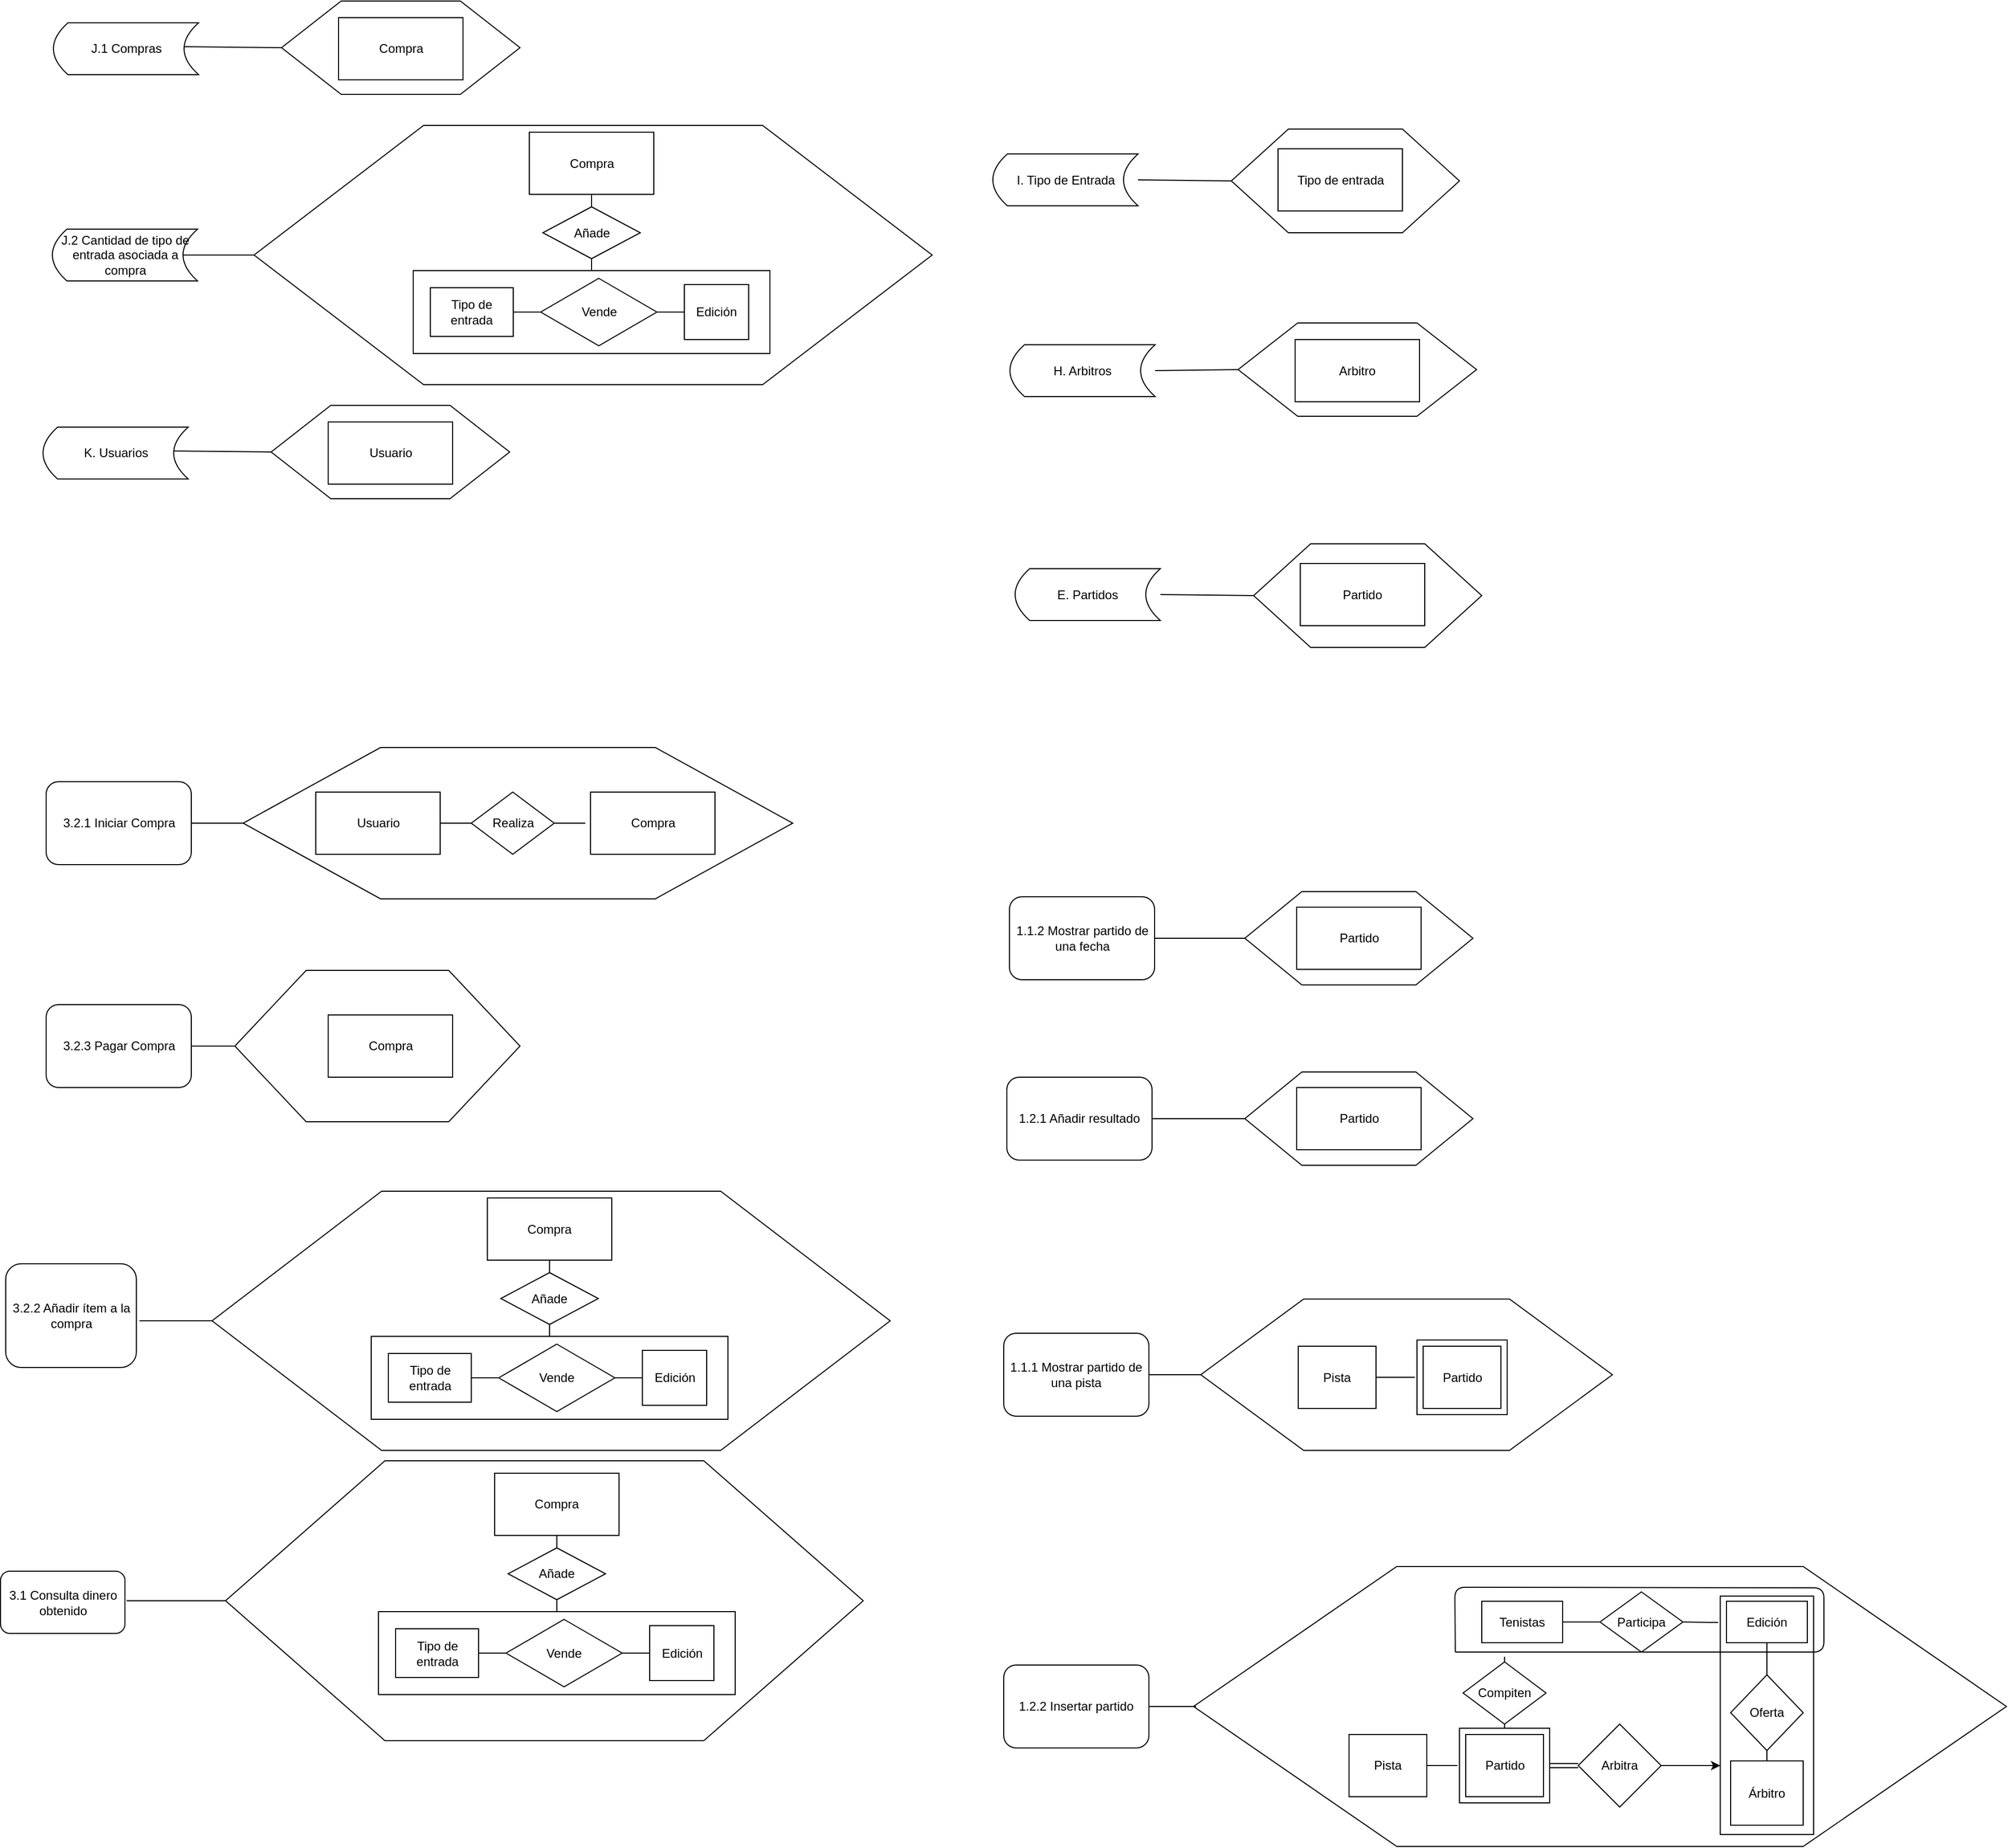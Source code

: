 <mxfile version="12.3.9" type="google" pages="1"><diagram id="Hhudr9WUsAPXmhNh-glK" name="Page-1"><mxGraphModel dx="2833" dy="3632" grid="1" gridSize="10" guides="1" tooltips="1" connect="1" arrows="1" fold="1" page="1" pageScale="1" pageWidth="827" pageHeight="1169" math="0" shadow="0"><root><mxCell id="0"/><mxCell id="1" parent="0"/><mxCell id="FioxceFurCo2Hy24Dz4X-1" value="" style="shape=hexagon;perimeter=hexagonPerimeter2;whiteSpace=wrap;html=1;" vertex="1" parent="1"><mxGeometry x="3073" y="1506" width="784" height="270" as="geometry"/></mxCell><mxCell id="6HAFs_cBKE0XUg367l7b-1" value="K. Usuarios" style="shape=dataStorage;whiteSpace=wrap;html=1;" parent="1" vertex="1"><mxGeometry x="1963.5" y="407" width="140" height="50" as="geometry"/></mxCell><mxCell id="6HAFs_cBKE0XUg367l7b-2" value="I. Tipo de Entrada" style="shape=dataStorage;whiteSpace=wrap;html=1;" parent="1" vertex="1"><mxGeometry x="2879.5" y="143.5" width="140" height="50" as="geometry"/></mxCell><mxCell id="6HAFs_cBKE0XUg367l7b-3" value="" style="shape=hexagon;perimeter=hexagonPerimeter2;whiteSpace=wrap;html=1;" parent="1" vertex="1"><mxGeometry x="2183.5" y="386" width="230" height="90" as="geometry"/></mxCell><mxCell id="6HAFs_cBKE0XUg367l7b-4" value="" style="endArrow=none;html=1;exitX=0.9;exitY=0.46;exitDx=0;exitDy=0;entryX=0;entryY=0.5;entryDx=0;entryDy=0;exitPerimeter=0;" parent="1" source="6HAFs_cBKE0XUg367l7b-1" target="6HAFs_cBKE0XUg367l7b-3" edge="1"><mxGeometry width="50" height="50" relative="1" as="geometry"><mxPoint x="2123.5" y="482" as="sourcePoint"/><mxPoint x="2173.5" y="432" as="targetPoint"/></mxGeometry></mxCell><mxCell id="6HAFs_cBKE0XUg367l7b-5" value="&lt;div&gt;Usuario&lt;/div&gt;" style="rounded=0;whiteSpace=wrap;html=1;" parent="1" vertex="1"><mxGeometry x="2238.5" y="402" width="120" height="60" as="geometry"/></mxCell><mxCell id="6HAFs_cBKE0XUg367l7b-6" value="" style="shape=hexagon;perimeter=hexagonPerimeter2;whiteSpace=wrap;html=1;" parent="1" vertex="1"><mxGeometry x="3109.5" y="119.5" width="220" height="100" as="geometry"/></mxCell><mxCell id="6HAFs_cBKE0XUg367l7b-7" value="" style="endArrow=none;html=1;exitX=1;exitY=0.5;exitDx=0;exitDy=0;entryX=0;entryY=0.5;entryDx=0;entryDy=0;" parent="1" source="6HAFs_cBKE0XUg367l7b-2" target="6HAFs_cBKE0XUg367l7b-6" edge="1"><mxGeometry width="50" height="50" relative="1" as="geometry"><mxPoint x="3019.5" y="168.5" as="sourcePoint"/><mxPoint x="3089.5" y="168.5" as="targetPoint"/></mxGeometry></mxCell><mxCell id="6HAFs_cBKE0XUg367l7b-8" value="Tipo de entrada" style="rounded=0;whiteSpace=wrap;html=1;" parent="1" vertex="1"><mxGeometry x="3154.5" y="138.5" width="120" height="60" as="geometry"/></mxCell><mxCell id="6HAFs_cBKE0XUg367l7b-9" value="3.2.1 Iniciar Compra" style="rounded=1;whiteSpace=wrap;html=1;" parent="1" vertex="1"><mxGeometry x="1966.5" y="749" width="140" height="80" as="geometry"/></mxCell><mxCell id="6HAFs_cBKE0XUg367l7b-10" value="" style="shape=hexagon;perimeter=hexagonPerimeter2;whiteSpace=wrap;html=1;" parent="1" vertex="1"><mxGeometry x="2156.5" y="716" width="530" height="146" as="geometry"/></mxCell><mxCell id="6HAFs_cBKE0XUg367l7b-11" value="" style="endArrow=none;html=1;exitX=1;exitY=0.5;exitDx=0;exitDy=0;entryX=0;entryY=0.5;entryDx=0;entryDy=0;" parent="1" source="6HAFs_cBKE0XUg367l7b-9" target="6HAFs_cBKE0XUg367l7b-10" edge="1"><mxGeometry width="50" height="50" relative="1" as="geometry"><mxPoint x="2146.5" y="759" as="sourcePoint"/><mxPoint x="2196.5" y="709" as="targetPoint"/></mxGeometry></mxCell><mxCell id="6HAFs_cBKE0XUg367l7b-12" value="Usuario" style="rounded=0;whiteSpace=wrap;html=1;" parent="1" vertex="1"><mxGeometry x="2226.5" y="759" width="120" height="60" as="geometry"/></mxCell><mxCell id="6HAFs_cBKE0XUg367l7b-13" value="Realiza" style="rhombus;whiteSpace=wrap;html=1;" parent="1" vertex="1"><mxGeometry x="2376.5" y="759" width="80" height="60" as="geometry"/></mxCell><mxCell id="6HAFs_cBKE0XUg367l7b-14" value="" style="endArrow=none;html=1;exitX=1;exitY=0.5;exitDx=0;exitDy=0;entryX=0;entryY=0.5;entryDx=0;entryDy=0;" parent="1" source="6HAFs_cBKE0XUg367l7b-12" target="6HAFs_cBKE0XUg367l7b-13" edge="1"><mxGeometry width="50" height="50" relative="1" as="geometry"><mxPoint x="2366.5" y="809" as="sourcePoint"/><mxPoint x="2416.5" y="759" as="targetPoint"/></mxGeometry></mxCell><mxCell id="6HAFs_cBKE0XUg367l7b-15" value="" style="endArrow=none;html=1;exitX=1;exitY=0.5;exitDx=0;exitDy=0;entryX=0;entryY=0.5;entryDx=0;entryDy=0;" parent="1" source="6HAFs_cBKE0XUg367l7b-13" edge="1"><mxGeometry width="50" height="50" relative="1" as="geometry"><mxPoint x="2356.5" y="799" as="sourcePoint"/><mxPoint x="2486.5" y="789.0" as="targetPoint"/></mxGeometry></mxCell><mxCell id="6HAFs_cBKE0XUg367l7b-16" value="3.2.3 Pagar Compra" style="rounded=1;whiteSpace=wrap;html=1;" parent="1" vertex="1"><mxGeometry x="1966.5" y="964" width="140" height="80" as="geometry"/></mxCell><mxCell id="6HAFs_cBKE0XUg367l7b-17" value="" style="endArrow=none;html=1;exitX=1;exitY=0.5;exitDx=0;exitDy=0;entryX=0;entryY=0.5;entryDx=0;entryDy=0;" parent="1" source="6HAFs_cBKE0XUg367l7b-16" edge="1"><mxGeometry width="50" height="50" relative="1" as="geometry"><mxPoint x="2146.5" y="922" as="sourcePoint"/><mxPoint x="2151.5" y="1004.0" as="targetPoint"/></mxGeometry></mxCell><mxCell id="6HAFs_cBKE0XUg367l7b-18" value="3.2.2 Añadir ítem a la compra" style="rounded=1;whiteSpace=wrap;html=1;" parent="1" vertex="1"><mxGeometry x="1927.5" y="1214" width="126" height="100" as="geometry"/></mxCell><mxCell id="6HAFs_cBKE0XUg367l7b-19" value="3.1 Consulta dinero obtenido" style="rounded=1;whiteSpace=wrap;html=1;" parent="1" vertex="1"><mxGeometry x="1922.5" y="1510.5" width="120" height="60" as="geometry"/></mxCell><mxCell id="6HAFs_cBKE0XUg367l7b-20" value="" style="shape=hexagon;perimeter=hexagonPerimeter2;whiteSpace=wrap;html=1;" parent="1" vertex="1"><mxGeometry x="2126.5" y="1144" width="654" height="250" as="geometry"/></mxCell><mxCell id="6HAFs_cBKE0XUg367l7b-21" value="" style="endArrow=none;html=1;entryX=0;entryY=0.5;entryDx=0;entryDy=0;" parent="1" target="6HAFs_cBKE0XUg367l7b-20" edge="1"><mxGeometry width="50" height="50" relative="1" as="geometry"><mxPoint x="2056.5" y="1269.0" as="sourcePoint"/><mxPoint x="2148.5" y="1234" as="targetPoint"/></mxGeometry></mxCell><mxCell id="6HAFs_cBKE0XUg367l7b-22" value="" style="shape=hexagon;perimeter=hexagonPerimeter2;whiteSpace=wrap;html=1;" parent="1" vertex="1"><mxGeometry x="2139.5" y="1404" width="615" height="270" as="geometry"/></mxCell><mxCell id="6HAFs_cBKE0XUg367l7b-23" value="" style="endArrow=none;html=1;entryX=0;entryY=0.5;entryDx=0;entryDy=0;" parent="1" target="6HAFs_cBKE0XUg367l7b-22" edge="1"><mxGeometry width="50" height="50" relative="1" as="geometry"><mxPoint x="2044" y="1539" as="sourcePoint"/><mxPoint x="2148.5" y="1464" as="targetPoint"/></mxGeometry></mxCell><mxCell id="6HAFs_cBKE0XUg367l7b-24" value="Compra" style="rounded=0;whiteSpace=wrap;html=1;" parent="1" vertex="1"><mxGeometry x="2392" y="1150.5" width="120" height="60" as="geometry"/></mxCell><mxCell id="6HAFs_cBKE0XUg367l7b-25" value="Añade" style="rhombus;whiteSpace=wrap;html=1;" parent="1" vertex="1"><mxGeometry x="2405" y="1222.5" width="94" height="50" as="geometry"/></mxCell><mxCell id="6HAFs_cBKE0XUg367l7b-26" value="" style="endArrow=none;html=1;entryX=0.5;entryY=0;entryDx=0;entryDy=0;exitX=0.5;exitY=1;exitDx=0;exitDy=0;" parent="1" source="6HAFs_cBKE0XUg367l7b-24" target="6HAFs_cBKE0XUg367l7b-25" edge="1"><mxGeometry width="50" height="50" relative="1" as="geometry"><mxPoint x="2214" y="1264" as="sourcePoint"/><mxPoint x="2264" y="1214" as="targetPoint"/></mxGeometry></mxCell><mxCell id="6HAFs_cBKE0XUg367l7b-27" value="" style="rounded=0;whiteSpace=wrap;html=1;" parent="1" vertex="1"><mxGeometry x="2280" y="1284" width="344" height="80" as="geometry"/></mxCell><mxCell id="6HAFs_cBKE0XUg367l7b-28" value="Tipo de entrada" style="rounded=0;whiteSpace=wrap;html=1;" parent="1" vertex="1"><mxGeometry x="2296.5" y="1300.5" width="80" height="47" as="geometry"/></mxCell><mxCell id="6HAFs_cBKE0XUg367l7b-29" value="Edición" style="rounded=0;whiteSpace=wrap;html=1;" parent="1" vertex="1"><mxGeometry x="2541.5" y="1297.5" width="62" height="53" as="geometry"/></mxCell><mxCell id="6HAFs_cBKE0XUg367l7b-30" value="Vende" style="rhombus;whiteSpace=wrap;html=1;" parent="1" vertex="1"><mxGeometry x="2403" y="1291.5" width="112" height="65" as="geometry"/></mxCell><mxCell id="6HAFs_cBKE0XUg367l7b-31" value="" style="endArrow=none;html=1;exitX=1;exitY=0.5;exitDx=0;exitDy=0;entryX=0;entryY=0.5;entryDx=0;entryDy=0;" parent="1" source="6HAFs_cBKE0XUg367l7b-28" target="6HAFs_cBKE0XUg367l7b-30" edge="1"><mxGeometry width="50" height="50" relative="1" as="geometry"><mxPoint x="2329.5" y="1354.5" as="sourcePoint"/><mxPoint x="2379.5" y="1304.5" as="targetPoint"/></mxGeometry></mxCell><mxCell id="6HAFs_cBKE0XUg367l7b-32" value="" style="endArrow=none;html=1;exitX=0;exitY=0.5;exitDx=0;exitDy=0;entryX=1;entryY=0.5;entryDx=0;entryDy=0;" parent="1" source="6HAFs_cBKE0XUg367l7b-29" target="6HAFs_cBKE0XUg367l7b-30" edge="1"><mxGeometry width="50" height="50" relative="1" as="geometry"><mxPoint x="2409.5" y="1284.5" as="sourcePoint"/><mxPoint x="2459.5" y="1234.5" as="targetPoint"/></mxGeometry></mxCell><mxCell id="6HAFs_cBKE0XUg367l7b-33" value="" style="endArrow=none;html=1;entryX=0.5;entryY=1;entryDx=0;entryDy=0;" parent="1" source="6HAFs_cBKE0XUg367l7b-27" target="6HAFs_cBKE0XUg367l7b-25" edge="1"><mxGeometry width="50" height="50" relative="1" as="geometry"><mxPoint x="2054" y="1654" as="sourcePoint"/><mxPoint x="2104" y="1604" as="targetPoint"/></mxGeometry></mxCell><mxCell id="6HAFs_cBKE0XUg367l7b-34" value="Compra" style="rounded=0;whiteSpace=wrap;html=1;" parent="1" vertex="1"><mxGeometry x="2491.5" y="759" width="120" height="60" as="geometry"/></mxCell><mxCell id="6HAFs_cBKE0XUg367l7b-35" value="" style="shape=hexagon;perimeter=hexagonPerimeter2;whiteSpace=wrap;html=1;" parent="1" vertex="1"><mxGeometry x="2148.5" y="931" width="275" height="146" as="geometry"/></mxCell><mxCell id="6HAFs_cBKE0XUg367l7b-36" value="Compra" style="rounded=0;whiteSpace=wrap;html=1;" parent="1" vertex="1"><mxGeometry x="2238.5" y="974" width="120" height="60" as="geometry"/></mxCell><mxCell id="6HAFs_cBKE0XUg367l7b-37" value="J.1 Compras" style="shape=dataStorage;whiteSpace=wrap;html=1;" parent="1" vertex="1"><mxGeometry x="1973.5" y="17" width="140" height="50" as="geometry"/></mxCell><mxCell id="6HAFs_cBKE0XUg367l7b-38" value="" style="shape=hexagon;perimeter=hexagonPerimeter2;whiteSpace=wrap;html=1;" parent="1" vertex="1"><mxGeometry x="2193.5" y="-4" width="230" height="90" as="geometry"/></mxCell><mxCell id="6HAFs_cBKE0XUg367l7b-39" value="" style="endArrow=none;html=1;exitX=0.9;exitY=0.46;exitDx=0;exitDy=0;entryX=0;entryY=0.5;entryDx=0;entryDy=0;exitPerimeter=0;" parent="1" source="6HAFs_cBKE0XUg367l7b-37" target="6HAFs_cBKE0XUg367l7b-38" edge="1"><mxGeometry width="50" height="50" relative="1" as="geometry"><mxPoint x="2133.5" y="92" as="sourcePoint"/><mxPoint x="2183.5" y="42" as="targetPoint"/></mxGeometry></mxCell><mxCell id="6HAFs_cBKE0XUg367l7b-40" value="Compra" style="rounded=0;whiteSpace=wrap;html=1;" parent="1" vertex="1"><mxGeometry x="2248.5" y="12" width="120" height="60" as="geometry"/></mxCell><mxCell id="6HAFs_cBKE0XUg367l7b-41" value="Compra" style="rounded=0;whiteSpace=wrap;html=1;" parent="1" vertex="1"><mxGeometry x="2399" y="1416" width="120" height="60" as="geometry"/></mxCell><mxCell id="6HAFs_cBKE0XUg367l7b-42" value="Añade" style="rhombus;whiteSpace=wrap;html=1;" parent="1" vertex="1"><mxGeometry x="2412" y="1488" width="94" height="50" as="geometry"/></mxCell><mxCell id="6HAFs_cBKE0XUg367l7b-43" value="" style="endArrow=none;html=1;entryX=0.5;entryY=0;entryDx=0;entryDy=0;exitX=0.5;exitY=1;exitDx=0;exitDy=0;" parent="1" source="6HAFs_cBKE0XUg367l7b-41" target="6HAFs_cBKE0XUg367l7b-42" edge="1"><mxGeometry width="50" height="50" relative="1" as="geometry"><mxPoint x="2221" y="1529.5" as="sourcePoint"/><mxPoint x="2271" y="1479.5" as="targetPoint"/></mxGeometry></mxCell><mxCell id="6HAFs_cBKE0XUg367l7b-44" value="" style="rounded=0;whiteSpace=wrap;html=1;" parent="1" vertex="1"><mxGeometry x="2287" y="1549.5" width="344" height="80" as="geometry"/></mxCell><mxCell id="6HAFs_cBKE0XUg367l7b-45" value="Tipo de entrada" style="rounded=0;whiteSpace=wrap;html=1;" parent="1" vertex="1"><mxGeometry x="2303.5" y="1566" width="80" height="47" as="geometry"/></mxCell><mxCell id="6HAFs_cBKE0XUg367l7b-46" value="Edición" style="rounded=0;whiteSpace=wrap;html=1;" parent="1" vertex="1"><mxGeometry x="2548.5" y="1563" width="62" height="53" as="geometry"/></mxCell><mxCell id="6HAFs_cBKE0XUg367l7b-47" value="Vende" style="rhombus;whiteSpace=wrap;html=1;" parent="1" vertex="1"><mxGeometry x="2410" y="1557" width="112" height="65" as="geometry"/></mxCell><mxCell id="6HAFs_cBKE0XUg367l7b-48" value="" style="endArrow=none;html=1;exitX=1;exitY=0.5;exitDx=0;exitDy=0;entryX=0;entryY=0.5;entryDx=0;entryDy=0;" parent="1" source="6HAFs_cBKE0XUg367l7b-45" target="6HAFs_cBKE0XUg367l7b-47" edge="1"><mxGeometry width="50" height="50" relative="1" as="geometry"><mxPoint x="2336.5" y="1620" as="sourcePoint"/><mxPoint x="2386.5" y="1570" as="targetPoint"/></mxGeometry></mxCell><mxCell id="6HAFs_cBKE0XUg367l7b-49" value="" style="endArrow=none;html=1;exitX=0;exitY=0.5;exitDx=0;exitDy=0;entryX=1;entryY=0.5;entryDx=0;entryDy=0;" parent="1" source="6HAFs_cBKE0XUg367l7b-46" target="6HAFs_cBKE0XUg367l7b-47" edge="1"><mxGeometry width="50" height="50" relative="1" as="geometry"><mxPoint x="2416.5" y="1550" as="sourcePoint"/><mxPoint x="2466.5" y="1500" as="targetPoint"/></mxGeometry></mxCell><mxCell id="6HAFs_cBKE0XUg367l7b-50" value="" style="endArrow=none;html=1;entryX=0.5;entryY=1;entryDx=0;entryDy=0;" parent="1" source="6HAFs_cBKE0XUg367l7b-44" target="6HAFs_cBKE0XUg367l7b-42" edge="1"><mxGeometry width="50" height="50" relative="1" as="geometry"><mxPoint x="2061" y="1919.5" as="sourcePoint"/><mxPoint x="2111" y="1869.5" as="targetPoint"/></mxGeometry></mxCell><mxCell id="6HAFs_cBKE0XUg367l7b-51" value="J.2 Cantidad de tipo de entrada asociada a compra" style="shape=dataStorage;whiteSpace=wrap;html=1;" parent="1" vertex="1"><mxGeometry x="1972.5" y="216" width="140" height="50" as="geometry"/></mxCell><mxCell id="6HAFs_cBKE0XUg367l7b-52" value="" style="shape=hexagon;perimeter=hexagonPerimeter2;whiteSpace=wrap;html=1;" parent="1" vertex="1"><mxGeometry x="2167" y="116" width="654" height="250" as="geometry"/></mxCell><mxCell id="6HAFs_cBKE0XUg367l7b-53" value="" style="endArrow=none;html=1;entryX=0;entryY=0.5;entryDx=0;entryDy=0;exitX=0.9;exitY=0.5;exitDx=0;exitDy=0;exitPerimeter=0;" parent="1" source="6HAFs_cBKE0XUg367l7b-51" target="6HAFs_cBKE0XUg367l7b-52" edge="1"><mxGeometry width="50" height="50" relative="1" as="geometry"><mxPoint x="2097" y="241" as="sourcePoint"/><mxPoint x="2189" y="206" as="targetPoint"/></mxGeometry></mxCell><mxCell id="6HAFs_cBKE0XUg367l7b-54" value="Compra" style="rounded=0;whiteSpace=wrap;html=1;" parent="1" vertex="1"><mxGeometry x="2432.5" y="122.5" width="120" height="60" as="geometry"/></mxCell><mxCell id="6HAFs_cBKE0XUg367l7b-55" value="Añade" style="rhombus;whiteSpace=wrap;html=1;" parent="1" vertex="1"><mxGeometry x="2445.5" y="194.5" width="94" height="50" as="geometry"/></mxCell><mxCell id="6HAFs_cBKE0XUg367l7b-56" value="" style="endArrow=none;html=1;entryX=0.5;entryY=0;entryDx=0;entryDy=0;exitX=0.5;exitY=1;exitDx=0;exitDy=0;" parent="1" source="6HAFs_cBKE0XUg367l7b-54" target="6HAFs_cBKE0XUg367l7b-55" edge="1"><mxGeometry width="50" height="50" relative="1" as="geometry"><mxPoint x="2254.5" y="236" as="sourcePoint"/><mxPoint x="2304.5" y="186" as="targetPoint"/></mxGeometry></mxCell><mxCell id="6HAFs_cBKE0XUg367l7b-57" value="" style="rounded=0;whiteSpace=wrap;html=1;" parent="1" vertex="1"><mxGeometry x="2320.5" y="256" width="344" height="80" as="geometry"/></mxCell><mxCell id="6HAFs_cBKE0XUg367l7b-58" value="Tipo de entrada" style="rounded=0;whiteSpace=wrap;html=1;" parent="1" vertex="1"><mxGeometry x="2337" y="272.5" width="80" height="47" as="geometry"/></mxCell><mxCell id="6HAFs_cBKE0XUg367l7b-59" value="Edición" style="rounded=0;whiteSpace=wrap;html=1;" parent="1" vertex="1"><mxGeometry x="2582" y="269.5" width="62" height="53" as="geometry"/></mxCell><mxCell id="6HAFs_cBKE0XUg367l7b-60" value="Vende" style="rhombus;whiteSpace=wrap;html=1;" parent="1" vertex="1"><mxGeometry x="2443.5" y="263.5" width="112" height="65" as="geometry"/></mxCell><mxCell id="6HAFs_cBKE0XUg367l7b-61" value="" style="endArrow=none;html=1;exitX=1;exitY=0.5;exitDx=0;exitDy=0;entryX=0;entryY=0.5;entryDx=0;entryDy=0;" parent="1" source="6HAFs_cBKE0XUg367l7b-58" target="6HAFs_cBKE0XUg367l7b-60" edge="1"><mxGeometry width="50" height="50" relative="1" as="geometry"><mxPoint x="2370" y="326.5" as="sourcePoint"/><mxPoint x="2420" y="276.5" as="targetPoint"/></mxGeometry></mxCell><mxCell id="6HAFs_cBKE0XUg367l7b-62" value="" style="endArrow=none;html=1;exitX=0;exitY=0.5;exitDx=0;exitDy=0;entryX=1;entryY=0.5;entryDx=0;entryDy=0;" parent="1" source="6HAFs_cBKE0XUg367l7b-59" target="6HAFs_cBKE0XUg367l7b-60" edge="1"><mxGeometry width="50" height="50" relative="1" as="geometry"><mxPoint x="2450" y="256.5" as="sourcePoint"/><mxPoint x="2500" y="206.5" as="targetPoint"/></mxGeometry></mxCell><mxCell id="6HAFs_cBKE0XUg367l7b-63" value="" style="endArrow=none;html=1;entryX=0.5;entryY=1;entryDx=0;entryDy=0;" parent="1" source="6HAFs_cBKE0XUg367l7b-57" target="6HAFs_cBKE0XUg367l7b-55" edge="1"><mxGeometry width="50" height="50" relative="1" as="geometry"><mxPoint x="2094.5" y="626" as="sourcePoint"/><mxPoint x="2144.5" y="576" as="targetPoint"/></mxGeometry></mxCell><mxCell id="6HAFs_cBKE0XUg367l7b-64" value="E. Partidos" style="shape=dataStorage;whiteSpace=wrap;html=1;" parent="1" vertex="1"><mxGeometry x="2901" y="543.5" width="140" height="50" as="geometry"/></mxCell><mxCell id="6HAFs_cBKE0XUg367l7b-65" value="" style="shape=hexagon;perimeter=hexagonPerimeter2;whiteSpace=wrap;html=1;" parent="1" vertex="1"><mxGeometry x="3131" y="519.5" width="220" height="100" as="geometry"/></mxCell><mxCell id="6HAFs_cBKE0XUg367l7b-66" value="" style="endArrow=none;html=1;exitX=1;exitY=0.5;exitDx=0;exitDy=0;entryX=0;entryY=0.5;entryDx=0;entryDy=0;" parent="1" source="6HAFs_cBKE0XUg367l7b-64" target="6HAFs_cBKE0XUg367l7b-65" edge="1"><mxGeometry width="50" height="50" relative="1" as="geometry"><mxPoint x="3041" y="568.5" as="sourcePoint"/><mxPoint x="3111" y="568.5" as="targetPoint"/></mxGeometry></mxCell><mxCell id="6HAFs_cBKE0XUg367l7b-67" value="Partido" style="rounded=0;whiteSpace=wrap;html=1;" parent="1" vertex="1"><mxGeometry x="3176" y="538.5" width="120" height="60" as="geometry"/></mxCell><mxCell id="6HAFs_cBKE0XUg367l7b-68" value="1.1.1 Mostrar partido de una pista" style="rounded=1;whiteSpace=wrap;html=1;" parent="1" vertex="1"><mxGeometry x="2890" y="1281" width="140" height="80" as="geometry"/></mxCell><mxCell id="6HAFs_cBKE0XUg367l7b-69" value="" style="shape=hexagon;perimeter=hexagonPerimeter2;whiteSpace=wrap;html=1;" parent="1" vertex="1"><mxGeometry x="3080" y="1248" width="397" height="146" as="geometry"/></mxCell><mxCell id="6HAFs_cBKE0XUg367l7b-70" value="" style="endArrow=none;html=1;exitX=1;exitY=0.5;exitDx=0;exitDy=0;entryX=0;entryY=0.5;entryDx=0;entryDy=0;" parent="1" source="6HAFs_cBKE0XUg367l7b-68" target="6HAFs_cBKE0XUg367l7b-69" edge="1"><mxGeometry width="50" height="50" relative="1" as="geometry"><mxPoint x="3070" y="1291" as="sourcePoint"/><mxPoint x="3120" y="1241" as="targetPoint"/></mxGeometry></mxCell><mxCell id="6HAFs_cBKE0XUg367l7b-71" value="1.2.2 Insertar partido" style="rounded=1;whiteSpace=wrap;html=1;" parent="1" vertex="1"><mxGeometry x="2890" y="1601" width="140" height="80" as="geometry"/></mxCell><mxCell id="6HAFs_cBKE0XUg367l7b-72" value="" style="shape=hexagon;perimeter=hexagonPerimeter2;whiteSpace=wrap;html=1;" parent="1" vertex="1"><mxGeometry x="3122.5" y="855" width="220" height="90" as="geometry"/></mxCell><mxCell id="6HAFs_cBKE0XUg367l7b-73" value="" style="endArrow=none;html=1;exitX=1;exitY=0.5;exitDx=0;exitDy=0;entryX=0;entryY=0.5;entryDx=0;entryDy=0;" parent="1" source="6HAFs_cBKE0XUg367l7b-75" target="6HAFs_cBKE0XUg367l7b-72" edge="1"><mxGeometry width="50" height="50" relative="1" as="geometry"><mxPoint x="3032.5" y="900" as="sourcePoint"/><mxPoint x="3102.5" y="907" as="targetPoint"/></mxGeometry></mxCell><mxCell id="6HAFs_cBKE0XUg367l7b-74" value="Partido" style="rounded=0;whiteSpace=wrap;html=1;" parent="1" vertex="1"><mxGeometry x="3172.5" y="870" width="120" height="60" as="geometry"/></mxCell><mxCell id="6HAFs_cBKE0XUg367l7b-75" value="1.1.2 Mostrar partido de una fecha" style="rounded=1;whiteSpace=wrap;html=1;" parent="1" vertex="1"><mxGeometry x="2895.5" y="860" width="140" height="80" as="geometry"/></mxCell><mxCell id="6HAFs_cBKE0XUg367l7b-76" value="1.2.1 Añadir resultado" style="rounded=1;whiteSpace=wrap;html=1;" parent="1" vertex="1"><mxGeometry x="2893" y="1034" width="140" height="80" as="geometry"/></mxCell><mxCell id="6HAFs_cBKE0XUg367l7b-77" value="" style="endArrow=none;html=1;exitX=1;exitY=0.5;exitDx=0;exitDy=0;entryX=0;entryY=0.5;entryDx=0;entryDy=0;" parent="1" source="6HAFs_cBKE0XUg367l7b-76" target="6HAFs_cBKE0XUg367l7b-78" edge="1"><mxGeometry width="50" height="50" relative="1" as="geometry"><mxPoint x="3060" y="1092" as="sourcePoint"/><mxPoint x="3110" y="1042" as="targetPoint"/></mxGeometry></mxCell><mxCell id="6HAFs_cBKE0XUg367l7b-78" value="" style="shape=hexagon;perimeter=hexagonPerimeter2;whiteSpace=wrap;html=1;" parent="1" vertex="1"><mxGeometry x="3122.5" y="1029" width="220" height="90" as="geometry"/></mxCell><mxCell id="6HAFs_cBKE0XUg367l7b-79" value="Partido" style="rounded=0;whiteSpace=wrap;html=1;" parent="1" vertex="1"><mxGeometry x="3172.5" y="1044" width="120" height="60" as="geometry"/></mxCell><mxCell id="6HAFs_cBKE0XUg367l7b-80" value="" style="rounded=0;whiteSpace=wrap;html=1;" parent="1" vertex="1"><mxGeometry x="3288.5" y="1287.5" width="87" height="72" as="geometry"/></mxCell><mxCell id="6HAFs_cBKE0XUg367l7b-81" value="Partido" style="rounded=0;whiteSpace=wrap;html=1;" parent="1" vertex="1"><mxGeometry x="3294.5" y="1293.5" width="75" height="60" as="geometry"/></mxCell><mxCell id="6HAFs_cBKE0XUg367l7b-82" value="Pista" style="rounded=0;whiteSpace=wrap;html=1;" parent="1" vertex="1"><mxGeometry x="3174" y="1293.5" width="75" height="60" as="geometry"/></mxCell><mxCell id="6HAFs_cBKE0XUg367l7b-83" value="" style="endArrow=none;html=1;entryX=1;entryY=0.5;entryDx=0;entryDy=0;" parent="1" target="6HAFs_cBKE0XUg367l7b-82" edge="1"><mxGeometry width="50" height="50" relative="1" as="geometry"><mxPoint x="3286.5" y="1323.5" as="sourcePoint"/><mxPoint x="3294.5" y="1323.5" as="targetPoint"/></mxGeometry></mxCell><mxCell id="6HAFs_cBKE0XUg367l7b-84" value="" style="rounded=0;whiteSpace=wrap;html=1;" parent="1" vertex="1"><mxGeometry x="3581" y="1534.5" width="90" height="230" as="geometry"/></mxCell><mxCell id="6HAFs_cBKE0XUg367l7b-85" value="" style="rounded=0;whiteSpace=wrap;html=1;" parent="1" vertex="1"><mxGeometry x="3329.5" y="1662" width="87" height="72" as="geometry"/></mxCell><mxCell id="6HAFs_cBKE0XUg367l7b-86" value="" style="endArrow=none;html=1;exitX=1;exitY=0.5;exitDx=0;exitDy=0;entryX=0;entryY=0.5;entryDx=0;entryDy=0;" parent="1" source="6HAFs_cBKE0XUg367l7b-71" edge="1"><mxGeometry width="50" height="50" relative="1" as="geometry"><mxPoint x="3018" y="1631" as="sourcePoint"/><mxPoint x="3075.5" y="1641" as="targetPoint"/></mxGeometry></mxCell><mxCell id="6HAFs_cBKE0XUg367l7b-87" value="Partido" style="rounded=0;whiteSpace=wrap;html=1;" parent="1" vertex="1"><mxGeometry x="3335.5" y="1668" width="75" height="60" as="geometry"/></mxCell><mxCell id="6HAFs_cBKE0XUg367l7b-88" value="Pista" style="rounded=0;whiteSpace=wrap;html=1;" parent="1" vertex="1"><mxGeometry x="3223" y="1668" width="75" height="60" as="geometry"/></mxCell><mxCell id="6HAFs_cBKE0XUg367l7b-89" value="" style="endArrow=none;html=1;entryX=1;entryY=0.5;entryDx=0;entryDy=0;" parent="1" target="6HAFs_cBKE0XUg367l7b-88" edge="1"><mxGeometry width="50" height="50" relative="1" as="geometry"><mxPoint x="3327.5" y="1698" as="sourcePoint"/><mxPoint x="3335.5" y="1698" as="targetPoint"/></mxGeometry></mxCell><mxCell id="6HAFs_cBKE0XUg367l7b-90" value="Compiten" style="rhombus;whiteSpace=wrap;html=1;" parent="1" vertex="1"><mxGeometry x="3333" y="1598" width="80" height="60" as="geometry"/></mxCell><mxCell id="6HAFs_cBKE0XUg367l7b-91" value="Tenistas" style="rounded=0;whiteSpace=wrap;html=1;" parent="1" vertex="1"><mxGeometry x="3351" y="1539.5" width="78" height="40" as="geometry"/></mxCell><mxCell id="6HAFs_cBKE0XUg367l7b-92" value="" style="endArrow=none;html=1;exitX=0.5;exitY=1;exitDx=0;exitDy=0;entryX=0.5;entryY=0;entryDx=0;entryDy=0;" parent="1" source="6HAFs_cBKE0XUg367l7b-90" target="6HAFs_cBKE0XUg367l7b-85" edge="1"><mxGeometry width="50" height="50" relative="1" as="geometry"><mxPoint x="3340.5" y="1613" as="sourcePoint"/><mxPoint x="3373" y="1653" as="targetPoint"/></mxGeometry></mxCell><mxCell id="6HAFs_cBKE0XUg367l7b-93" value="Árbitro" style="rounded=0;whiteSpace=wrap;html=1;" parent="1" vertex="1"><mxGeometry x="3591" y="1693.5" width="70" height="62" as="geometry"/></mxCell><mxCell id="6HAFs_cBKE0XUg367l7b-94" value="Arbitra" style="rhombus;whiteSpace=wrap;html=1;" parent="1" vertex="1"><mxGeometry x="3444" y="1658" width="80" height="80" as="geometry"/></mxCell><mxCell id="6HAFs_cBKE0XUg367l7b-95" value="" style="shape=link;html=1;exitX=1;exitY=0.5;exitDx=0;exitDy=0;entryX=0;entryY=0.5;entryDx=0;entryDy=0;" parent="1" source="6HAFs_cBKE0XUg367l7b-85" target="6HAFs_cBKE0XUg367l7b-94" edge="1"><mxGeometry width="50" height="50" relative="1" as="geometry"><mxPoint x="3507.5" y="1890" as="sourcePoint"/><mxPoint x="3557.5" y="1840" as="targetPoint"/></mxGeometry></mxCell><mxCell id="6HAFs_cBKE0XUg367l7b-96" value="Oferta" style="rhombus;whiteSpace=wrap;html=1;" parent="1" vertex="1"><mxGeometry x="3591" y="1610.5" width="70" height="73" as="geometry"/></mxCell><mxCell id="6HAFs_cBKE0XUg367l7b-97" value="Edición" style="rounded=0;whiteSpace=wrap;html=1;" parent="1" vertex="1"><mxGeometry x="3587" y="1539.5" width="78" height="40" as="geometry"/></mxCell><mxCell id="6HAFs_cBKE0XUg367l7b-98" value="" style="endArrow=classic;html=1;exitX=1;exitY=0.5;exitDx=0;exitDy=0;entryX=0;entryY=0.711;entryDx=0;entryDy=0;entryPerimeter=0;" parent="1" source="6HAFs_cBKE0XUg367l7b-94" target="6HAFs_cBKE0XUg367l7b-84" edge="1"><mxGeometry width="50" height="50" relative="1" as="geometry"><mxPoint x="3557.5" y="1724.5" as="sourcePoint"/><mxPoint x="3618.5" y="1849.5" as="targetPoint"/></mxGeometry></mxCell><mxCell id="6HAFs_cBKE0XUg367l7b-99" value="" style="endArrow=none;html=1;exitX=0.5;exitY=1;exitDx=0;exitDy=0;entryX=0.5;entryY=0;entryDx=0;entryDy=0;" parent="1" source="6HAFs_cBKE0XUg367l7b-96" target="6HAFs_cBKE0XUg367l7b-93" edge="1"><mxGeometry width="50" height="50" relative="1" as="geometry"><mxPoint x="3648.5" y="1879.5" as="sourcePoint"/><mxPoint x="3698.5" y="1829.5" as="targetPoint"/></mxGeometry></mxCell><mxCell id="6HAFs_cBKE0XUg367l7b-100" value="" style="endArrow=none;html=1;exitX=0.5;exitY=1;exitDx=0;exitDy=0;entryX=0.5;entryY=0;entryDx=0;entryDy=0;" parent="1" source="6HAFs_cBKE0XUg367l7b-97" target="6HAFs_cBKE0XUg367l7b-96" edge="1"><mxGeometry width="50" height="50" relative="1" as="geometry"><mxPoint x="3608.5" y="1899.5" as="sourcePoint"/><mxPoint x="3658.5" y="1849.5" as="targetPoint"/></mxGeometry></mxCell><mxCell id="6HAFs_cBKE0XUg367l7b-101" value="Participa" style="rhombus;whiteSpace=wrap;html=1;" parent="1" vertex="1"><mxGeometry x="3465" y="1530.5" width="80" height="58" as="geometry"/></mxCell><mxCell id="6HAFs_cBKE0XUg367l7b-102" value="" style="endArrow=none;html=1;exitX=1;exitY=0.5;exitDx=0;exitDy=0;entryX=0;entryY=0.5;entryDx=0;entryDy=0;" parent="1" source="6HAFs_cBKE0XUg367l7b-91" target="6HAFs_cBKE0XUg367l7b-101" edge="1"><mxGeometry width="50" height="50" relative="1" as="geometry"><mxPoint x="3445" y="1843" as="sourcePoint"/><mxPoint x="3495" y="1793" as="targetPoint"/></mxGeometry></mxCell><mxCell id="6HAFs_cBKE0XUg367l7b-103" value="" style="endArrow=none;html=1;exitX=1;exitY=0.5;exitDx=0;exitDy=0;entryX=-0.022;entryY=0.111;entryDx=0;entryDy=0;entryPerimeter=0;" parent="1" source="6HAFs_cBKE0XUg367l7b-101" target="6HAFs_cBKE0XUg367l7b-84" edge="1"><mxGeometry width="50" height="50" relative="1" as="geometry"><mxPoint x="3465" y="1873" as="sourcePoint"/><mxPoint x="3515" y="1823" as="targetPoint"/></mxGeometry></mxCell><mxCell id="6HAFs_cBKE0XUg367l7b-104" value="" style="endArrow=none;html=1;" parent="1" edge="1"><mxGeometry width="50" height="50" relative="1" as="geometry"><mxPoint x="3325.5" y="1588.5" as="sourcePoint"/><mxPoint x="3325.5" y="1588.5" as="targetPoint"/><Array as="points"><mxPoint x="3325" y="1526"/><mxPoint x="3681" y="1526.5"/><mxPoint x="3681" y="1588.5"/></Array></mxGeometry></mxCell><mxCell id="6HAFs_cBKE0XUg367l7b-105" value="" style="endArrow=none;html=1;exitX=0.5;exitY=0;exitDx=0;exitDy=0;" parent="1" source="6HAFs_cBKE0XUg367l7b-90" edge="1"><mxGeometry width="50" height="50" relative="1" as="geometry"><mxPoint x="3405" y="1843" as="sourcePoint"/><mxPoint x="3373" y="1593" as="targetPoint"/></mxGeometry></mxCell><mxCell id="6HAFs_cBKE0XUg367l7b-106" value="H. Arbitros" style="shape=dataStorage;whiteSpace=wrap;html=1;" parent="1" vertex="1"><mxGeometry x="2896" y="327.5" width="140" height="50" as="geometry"/></mxCell><mxCell id="6HAFs_cBKE0XUg367l7b-107" value="" style="shape=hexagon;perimeter=hexagonPerimeter2;whiteSpace=wrap;html=1;" parent="1" vertex="1"><mxGeometry x="3116" y="306.5" width="230" height="90" as="geometry"/></mxCell><mxCell id="6HAFs_cBKE0XUg367l7b-108" value="" style="endArrow=none;html=1;exitX=1;exitY=0.5;exitDx=0;exitDy=0;entryX=0;entryY=0.5;entryDx=0;entryDy=0;" parent="1" source="6HAFs_cBKE0XUg367l7b-106" target="6HAFs_cBKE0XUg367l7b-107" edge="1"><mxGeometry width="50" height="50" relative="1" as="geometry"><mxPoint x="3056" y="402.5" as="sourcePoint"/><mxPoint x="3106" y="352.5" as="targetPoint"/></mxGeometry></mxCell><mxCell id="6HAFs_cBKE0XUg367l7b-109" value="Arbitro" style="rounded=0;whiteSpace=wrap;html=1;" parent="1" vertex="1"><mxGeometry x="3171" y="322.5" width="120" height="60" as="geometry"/></mxCell></root></mxGraphModel></diagram></mxfile>